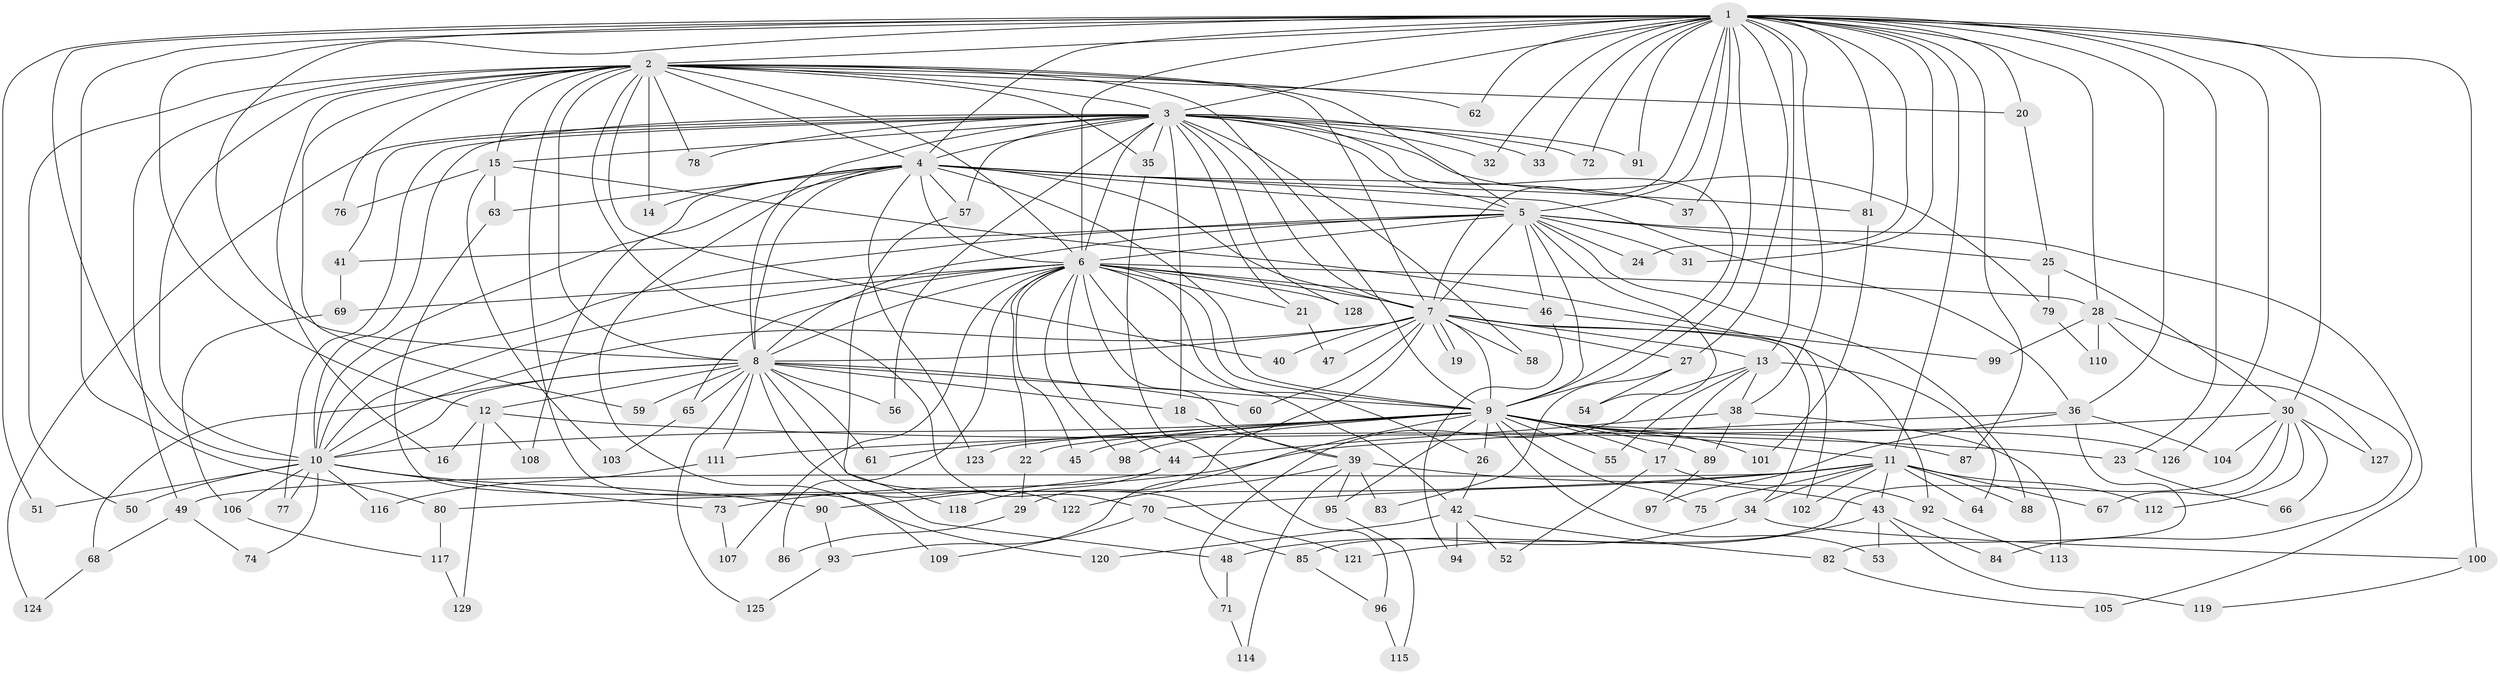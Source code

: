 // Generated by graph-tools (version 1.1) at 2025/25/03/09/25 03:25:47]
// undirected, 129 vertices, 283 edges
graph export_dot {
graph [start="1"]
  node [color=gray90,style=filled];
  1;
  2;
  3;
  4;
  5;
  6;
  7;
  8;
  9;
  10;
  11;
  12;
  13;
  14;
  15;
  16;
  17;
  18;
  19;
  20;
  21;
  22;
  23;
  24;
  25;
  26;
  27;
  28;
  29;
  30;
  31;
  32;
  33;
  34;
  35;
  36;
  37;
  38;
  39;
  40;
  41;
  42;
  43;
  44;
  45;
  46;
  47;
  48;
  49;
  50;
  51;
  52;
  53;
  54;
  55;
  56;
  57;
  58;
  59;
  60;
  61;
  62;
  63;
  64;
  65;
  66;
  67;
  68;
  69;
  70;
  71;
  72;
  73;
  74;
  75;
  76;
  77;
  78;
  79;
  80;
  81;
  82;
  83;
  84;
  85;
  86;
  87;
  88;
  89;
  90;
  91;
  92;
  93;
  94;
  95;
  96;
  97;
  98;
  99;
  100;
  101;
  102;
  103;
  104;
  105;
  106;
  107;
  108;
  109;
  110;
  111;
  112;
  113;
  114;
  115;
  116;
  117;
  118;
  119;
  120;
  121;
  122;
  123;
  124;
  125;
  126;
  127;
  128;
  129;
  1 -- 2;
  1 -- 3;
  1 -- 4;
  1 -- 5;
  1 -- 6;
  1 -- 7;
  1 -- 8;
  1 -- 9;
  1 -- 10;
  1 -- 11;
  1 -- 12;
  1 -- 13;
  1 -- 20;
  1 -- 23;
  1 -- 24;
  1 -- 27;
  1 -- 28;
  1 -- 30;
  1 -- 31;
  1 -- 32;
  1 -- 33;
  1 -- 36;
  1 -- 37;
  1 -- 38;
  1 -- 51;
  1 -- 62;
  1 -- 72;
  1 -- 80;
  1 -- 81;
  1 -- 87;
  1 -- 91;
  1 -- 100;
  1 -- 126;
  2 -- 3;
  2 -- 4;
  2 -- 5;
  2 -- 6;
  2 -- 7;
  2 -- 8;
  2 -- 9;
  2 -- 10;
  2 -- 14;
  2 -- 15;
  2 -- 16;
  2 -- 20;
  2 -- 35;
  2 -- 40;
  2 -- 48;
  2 -- 49;
  2 -- 50;
  2 -- 59;
  2 -- 62;
  2 -- 70;
  2 -- 76;
  2 -- 78;
  3 -- 4;
  3 -- 5;
  3 -- 6;
  3 -- 7;
  3 -- 8;
  3 -- 9;
  3 -- 10;
  3 -- 15;
  3 -- 18;
  3 -- 21;
  3 -- 32;
  3 -- 33;
  3 -- 35;
  3 -- 41;
  3 -- 56;
  3 -- 57;
  3 -- 58;
  3 -- 72;
  3 -- 77;
  3 -- 78;
  3 -- 79;
  3 -- 91;
  3 -- 124;
  3 -- 128;
  4 -- 5;
  4 -- 6;
  4 -- 7;
  4 -- 8;
  4 -- 9;
  4 -- 10;
  4 -- 14;
  4 -- 36;
  4 -- 37;
  4 -- 57;
  4 -- 63;
  4 -- 81;
  4 -- 108;
  4 -- 109;
  4 -- 123;
  5 -- 6;
  5 -- 7;
  5 -- 8;
  5 -- 9;
  5 -- 10;
  5 -- 24;
  5 -- 25;
  5 -- 31;
  5 -- 41;
  5 -- 46;
  5 -- 54;
  5 -- 88;
  5 -- 105;
  6 -- 7;
  6 -- 8;
  6 -- 9;
  6 -- 10;
  6 -- 21;
  6 -- 22;
  6 -- 26;
  6 -- 28;
  6 -- 39;
  6 -- 42;
  6 -- 44;
  6 -- 45;
  6 -- 46;
  6 -- 65;
  6 -- 69;
  6 -- 86;
  6 -- 98;
  6 -- 107;
  6 -- 128;
  7 -- 8;
  7 -- 9;
  7 -- 10;
  7 -- 13;
  7 -- 19;
  7 -- 19;
  7 -- 27;
  7 -- 29;
  7 -- 34;
  7 -- 40;
  7 -- 47;
  7 -- 58;
  7 -- 60;
  7 -- 92;
  8 -- 9;
  8 -- 10;
  8 -- 12;
  8 -- 18;
  8 -- 56;
  8 -- 59;
  8 -- 60;
  8 -- 61;
  8 -- 65;
  8 -- 68;
  8 -- 111;
  8 -- 121;
  8 -- 122;
  8 -- 125;
  9 -- 10;
  9 -- 11;
  9 -- 17;
  9 -- 22;
  9 -- 26;
  9 -- 45;
  9 -- 53;
  9 -- 55;
  9 -- 61;
  9 -- 75;
  9 -- 87;
  9 -- 89;
  9 -- 93;
  9 -- 95;
  9 -- 98;
  9 -- 101;
  9 -- 123;
  9 -- 126;
  10 -- 50;
  10 -- 51;
  10 -- 73;
  10 -- 74;
  10 -- 77;
  10 -- 90;
  10 -- 106;
  10 -- 116;
  11 -- 34;
  11 -- 43;
  11 -- 49;
  11 -- 64;
  11 -- 67;
  11 -- 70;
  11 -- 75;
  11 -- 80;
  11 -- 88;
  11 -- 102;
  11 -- 112;
  12 -- 16;
  12 -- 23;
  12 -- 108;
  12 -- 129;
  13 -- 17;
  13 -- 38;
  13 -- 55;
  13 -- 64;
  13 -- 71;
  15 -- 63;
  15 -- 76;
  15 -- 102;
  15 -- 103;
  17 -- 52;
  17 -- 92;
  18 -- 39;
  20 -- 25;
  21 -- 47;
  22 -- 29;
  23 -- 66;
  25 -- 30;
  25 -- 79;
  26 -- 42;
  27 -- 54;
  27 -- 83;
  28 -- 84;
  28 -- 99;
  28 -- 110;
  28 -- 127;
  29 -- 86;
  30 -- 66;
  30 -- 67;
  30 -- 85;
  30 -- 104;
  30 -- 111;
  30 -- 112;
  30 -- 127;
  34 -- 48;
  34 -- 100;
  35 -- 96;
  36 -- 73;
  36 -- 82;
  36 -- 97;
  36 -- 104;
  38 -- 44;
  38 -- 89;
  38 -- 113;
  39 -- 43;
  39 -- 83;
  39 -- 95;
  39 -- 114;
  39 -- 122;
  41 -- 69;
  42 -- 52;
  42 -- 82;
  42 -- 94;
  42 -- 120;
  43 -- 53;
  43 -- 84;
  43 -- 119;
  43 -- 121;
  44 -- 90;
  44 -- 118;
  46 -- 94;
  46 -- 99;
  48 -- 71;
  49 -- 68;
  49 -- 74;
  57 -- 118;
  63 -- 120;
  65 -- 103;
  68 -- 124;
  69 -- 106;
  70 -- 85;
  70 -- 109;
  71 -- 114;
  73 -- 107;
  79 -- 110;
  80 -- 117;
  81 -- 101;
  82 -- 105;
  85 -- 96;
  89 -- 97;
  90 -- 93;
  92 -- 113;
  93 -- 125;
  95 -- 115;
  96 -- 115;
  100 -- 119;
  106 -- 117;
  111 -- 116;
  117 -- 129;
}
